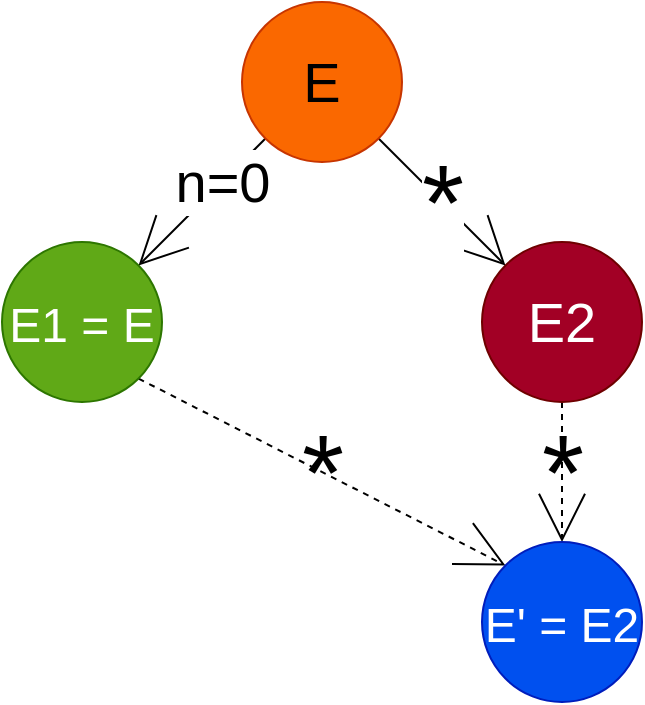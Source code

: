 <mxfile>
    <diagram id="eLvJnprTNidnxuqBjrmb" name="Page-1">
        <mxGraphModel dx="621" dy="1290" grid="1" gridSize="10" guides="1" tooltips="1" connect="1" arrows="1" fold="1" page="1" pageScale="1" pageWidth="850" pageHeight="1100" math="0" shadow="0">
            <root>
                <mxCell id="0"/>
                <mxCell id="1" parent="0"/>
                <mxCell id="2" value="n=0" style="rounded=0;orthogonalLoop=1;jettySize=auto;html=1;exitX=0;exitY=1;exitDx=0;exitDy=0;entryX=1;entryY=0;entryDx=0;entryDy=0;fontSize=28;endArrow=open;endFill=0;endSize=22;" edge="1" parent="1" source="4" target="6">
                    <mxGeometry x="-0.315" relative="1" as="geometry">
                        <mxPoint as="offset"/>
                    </mxGeometry>
                </mxCell>
                <mxCell id="3" value="*" style="edgeStyle=none;orthogonalLoop=1;jettySize=auto;html=1;exitX=1;exitY=1;exitDx=0;exitDy=0;entryX=0;entryY=0;entryDx=0;entryDy=0;fontSize=54;endArrow=open;endFill=0;endSize=22;" edge="1" parent="1" source="4" target="8">
                    <mxGeometry relative="1" as="geometry"/>
                </mxCell>
                <mxCell id="4" value="E" style="ellipse;whiteSpace=wrap;html=1;aspect=fixed;fontSize=28;fillColor=#fa6800;strokeColor=#C73500;fontColor=#000000;" vertex="1" parent="1">
                    <mxGeometry x="130" y="10" width="80" height="80" as="geometry"/>
                </mxCell>
                <mxCell id="5" value="*" style="edgeStyle=none;orthogonalLoop=1;jettySize=auto;html=1;exitX=1;exitY=1;exitDx=0;exitDy=0;entryX=0;entryY=0;entryDx=0;entryDy=0;fontSize=54;endArrow=open;endFill=0;endSize=22;dashed=1;labelBackgroundColor=none;" edge="1" parent="1" source="6" target="9">
                    <mxGeometry relative="1" as="geometry"/>
                </mxCell>
                <mxCell id="6" value="&lt;font style=&quot;font-size: 24px&quot;&gt;E1 = E&lt;/font&gt;" style="ellipse;whiteSpace=wrap;html=1;aspect=fixed;fontSize=28;fillColor=#60a917;strokeColor=#2D7600;fontColor=#ffffff;" vertex="1" parent="1">
                    <mxGeometry x="10" y="130" width="80" height="80" as="geometry"/>
                </mxCell>
                <mxCell id="7" value="*" style="edgeStyle=none;orthogonalLoop=1;jettySize=auto;html=1;exitX=0.5;exitY=1;exitDx=0;exitDy=0;fontSize=54;endArrow=open;endFill=0;endSize=22;dashed=1;entryX=0.5;entryY=0;entryDx=0;entryDy=0;labelBackgroundColor=none;" edge="1" parent="1" source="8" target="9">
                    <mxGeometry relative="1" as="geometry">
                        <mxPoint x="270" y="290" as="targetPoint"/>
                    </mxGeometry>
                </mxCell>
                <mxCell id="8" value="E2" style="ellipse;whiteSpace=wrap;html=1;aspect=fixed;fontSize=28;fillColor=#a20025;strokeColor=#6F0000;fontColor=#ffffff;" vertex="1" parent="1">
                    <mxGeometry x="250" y="130" width="80" height="80" as="geometry"/>
                </mxCell>
                <mxCell id="9" value="&lt;font style=&quot;font-size: 24px&quot;&gt;E' = E2&lt;/font&gt;" style="ellipse;whiteSpace=wrap;html=1;aspect=fixed;fontSize=28;fillColor=#0050ef;strokeColor=#001DBC;fontColor=#ffffff;" vertex="1" parent="1">
                    <mxGeometry x="250" y="280" width="80" height="80" as="geometry"/>
                </mxCell>
            </root>
        </mxGraphModel>
    </diagram>
</mxfile>